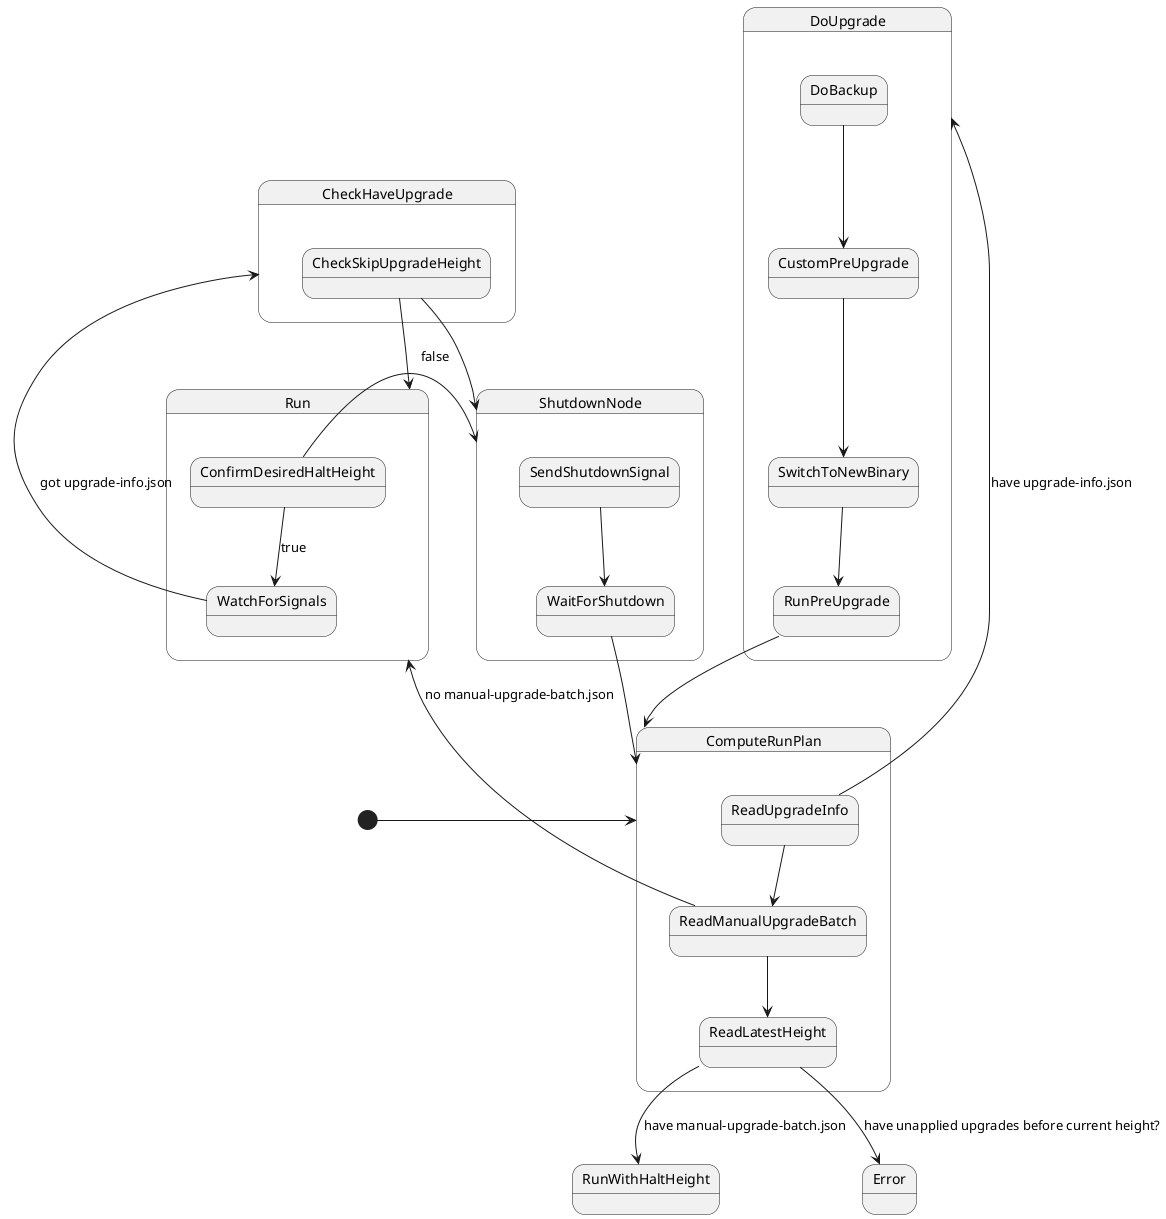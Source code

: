 @startuml

[*] -> ComputeRunPlan

state ComputeRunPlan {
    state ReadUpgradeInfo {
    }
    state ReadManualUpgradeBatch {
    }
    ReadUpgradeInfo --> ReadManualUpgradeBatch
    ReadManualUpgradeBatch --> ReadLatestHeight
}

ReadUpgradeInfo --> DoUpgrade: have upgrade-info.json
ReadLatestHeight --> RunWithHaltHeight: have manual-upgrade-batch.json
ReadLatestHeight --> Error: have unapplied upgrades before current height?
ReadManualUpgradeBatch --> Run: no manual-upgrade-batch.json

'ReadUpgradeInfo --> DoUpgrade: have upgrade-info.json
'ComputeRunPlan --> Run
'ComputeRunPlan --> RunWithHaltHeight
'
state DoUpgrade {
    DoBackup --> CustomPreUpgrade
    CustomPreUpgrade --> SwitchToNewBinary
    SwitchToNewBinary --> RunPreUpgrade
    RunPreUpgrade --> ComputeRunPlan
}
'
state Run {
    state ConfirmDesiredHaltHeight {
    }
    ConfirmDesiredHaltHeight --> WatchForSignals: true
    state WatchForSignals {
    }
}

WatchForSignals --> CheckHaveUpgrade: got upgrade-info.json

state CheckHaveUpgrade {
    CheckSkipUpgradeHeight --> Run
}

CheckSkipUpgradeHeight --> ShutdownNode
ConfirmDesiredHaltHeight --> ShutdownNode: false

state ShutdownNode {
    SendShutdownSignal --> WaitForShutdown
}

WaitForShutdown --> ComputeRunPlan

@enduml
